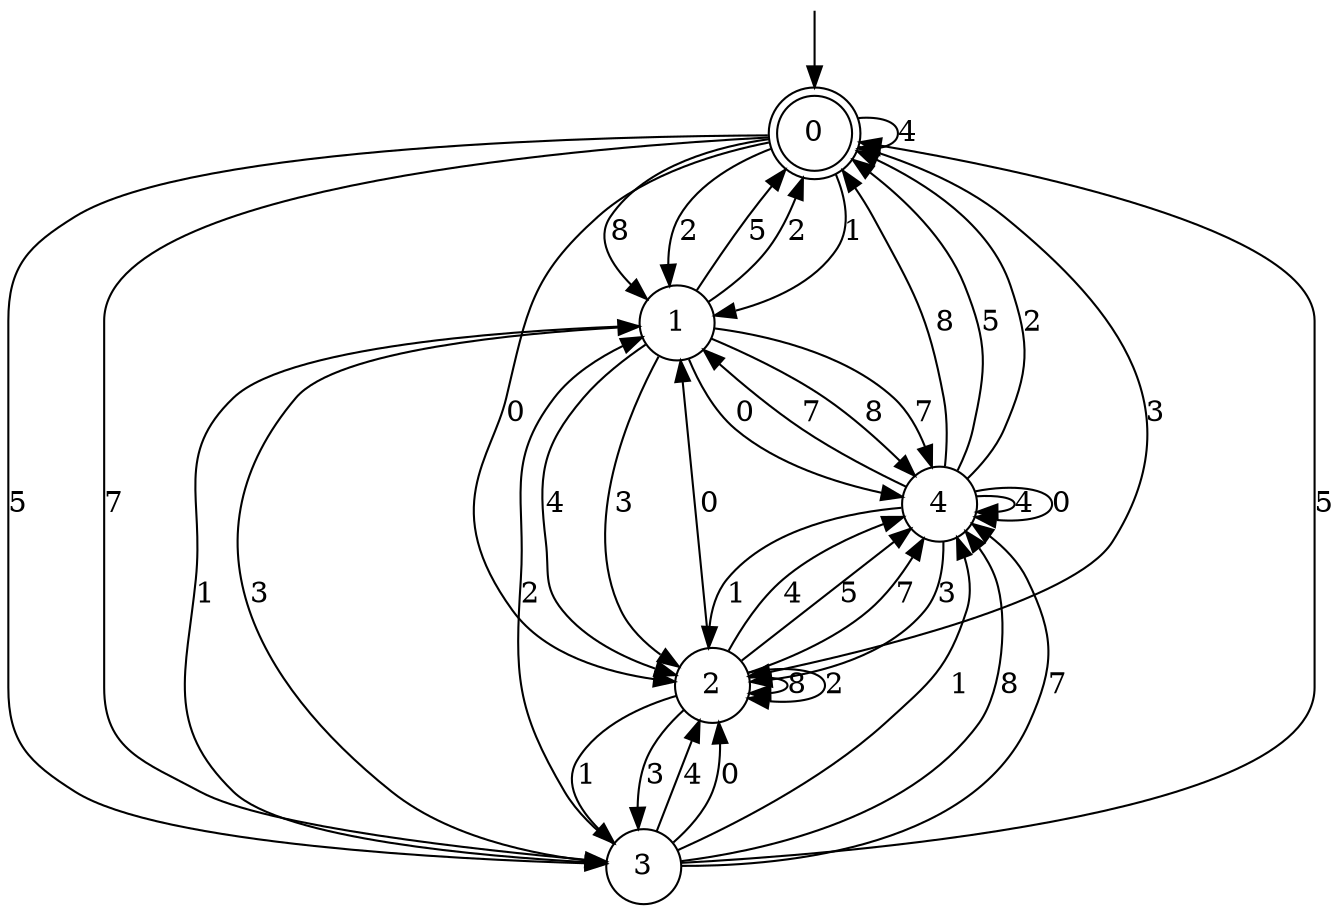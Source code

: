 digraph g {

	s0 [shape="doublecircle" label="0"];
	s1 [shape="circle" label="1"];
	s2 [shape="circle" label="2"];
	s3 [shape="circle" label="3"];
	s4 [shape="circle" label="4"];
	s0 -> s1 [label="1"];
	s0 -> s0 [label="4"];
	s0 -> s1 [label="8"];
	s0 -> s2 [label="3"];
	s0 -> s3 [label="5"];
	s0 -> s3 [label="7"];
	s0 -> s1 [label="2"];
	s0 -> s2 [label="0"];
	s1 -> s3 [label="1"];
	s1 -> s2 [label="4"];
	s1 -> s4 [label="8"];
	s1 -> s2 [label="3"];
	s1 -> s0 [label="5"];
	s1 -> s4 [label="7"];
	s1 -> s0 [label="2"];
	s1 -> s4 [label="0"];
	s2 -> s3 [label="1"];
	s2 -> s4 [label="4"];
	s2 -> s2 [label="8"];
	s2 -> s3 [label="3"];
	s2 -> s4 [label="5"];
	s2 -> s4 [label="7"];
	s2 -> s2 [label="2"];
	s2 -> s1 [label="0"];
	s3 -> s4 [label="1"];
	s3 -> s2 [label="4"];
	s3 -> s4 [label="8"];
	s3 -> s1 [label="3"];
	s3 -> s0 [label="5"];
	s3 -> s4 [label="7"];
	s3 -> s1 [label="2"];
	s3 -> s2 [label="0"];
	s4 -> s2 [label="1"];
	s4 -> s4 [label="4"];
	s4 -> s0 [label="8"];
	s4 -> s2 [label="3"];
	s4 -> s0 [label="5"];
	s4 -> s1 [label="7"];
	s4 -> s0 [label="2"];
	s4 -> s4 [label="0"];

__start0 [label="" shape="none" width="0" height="0"];
__start0 -> s0;

}
